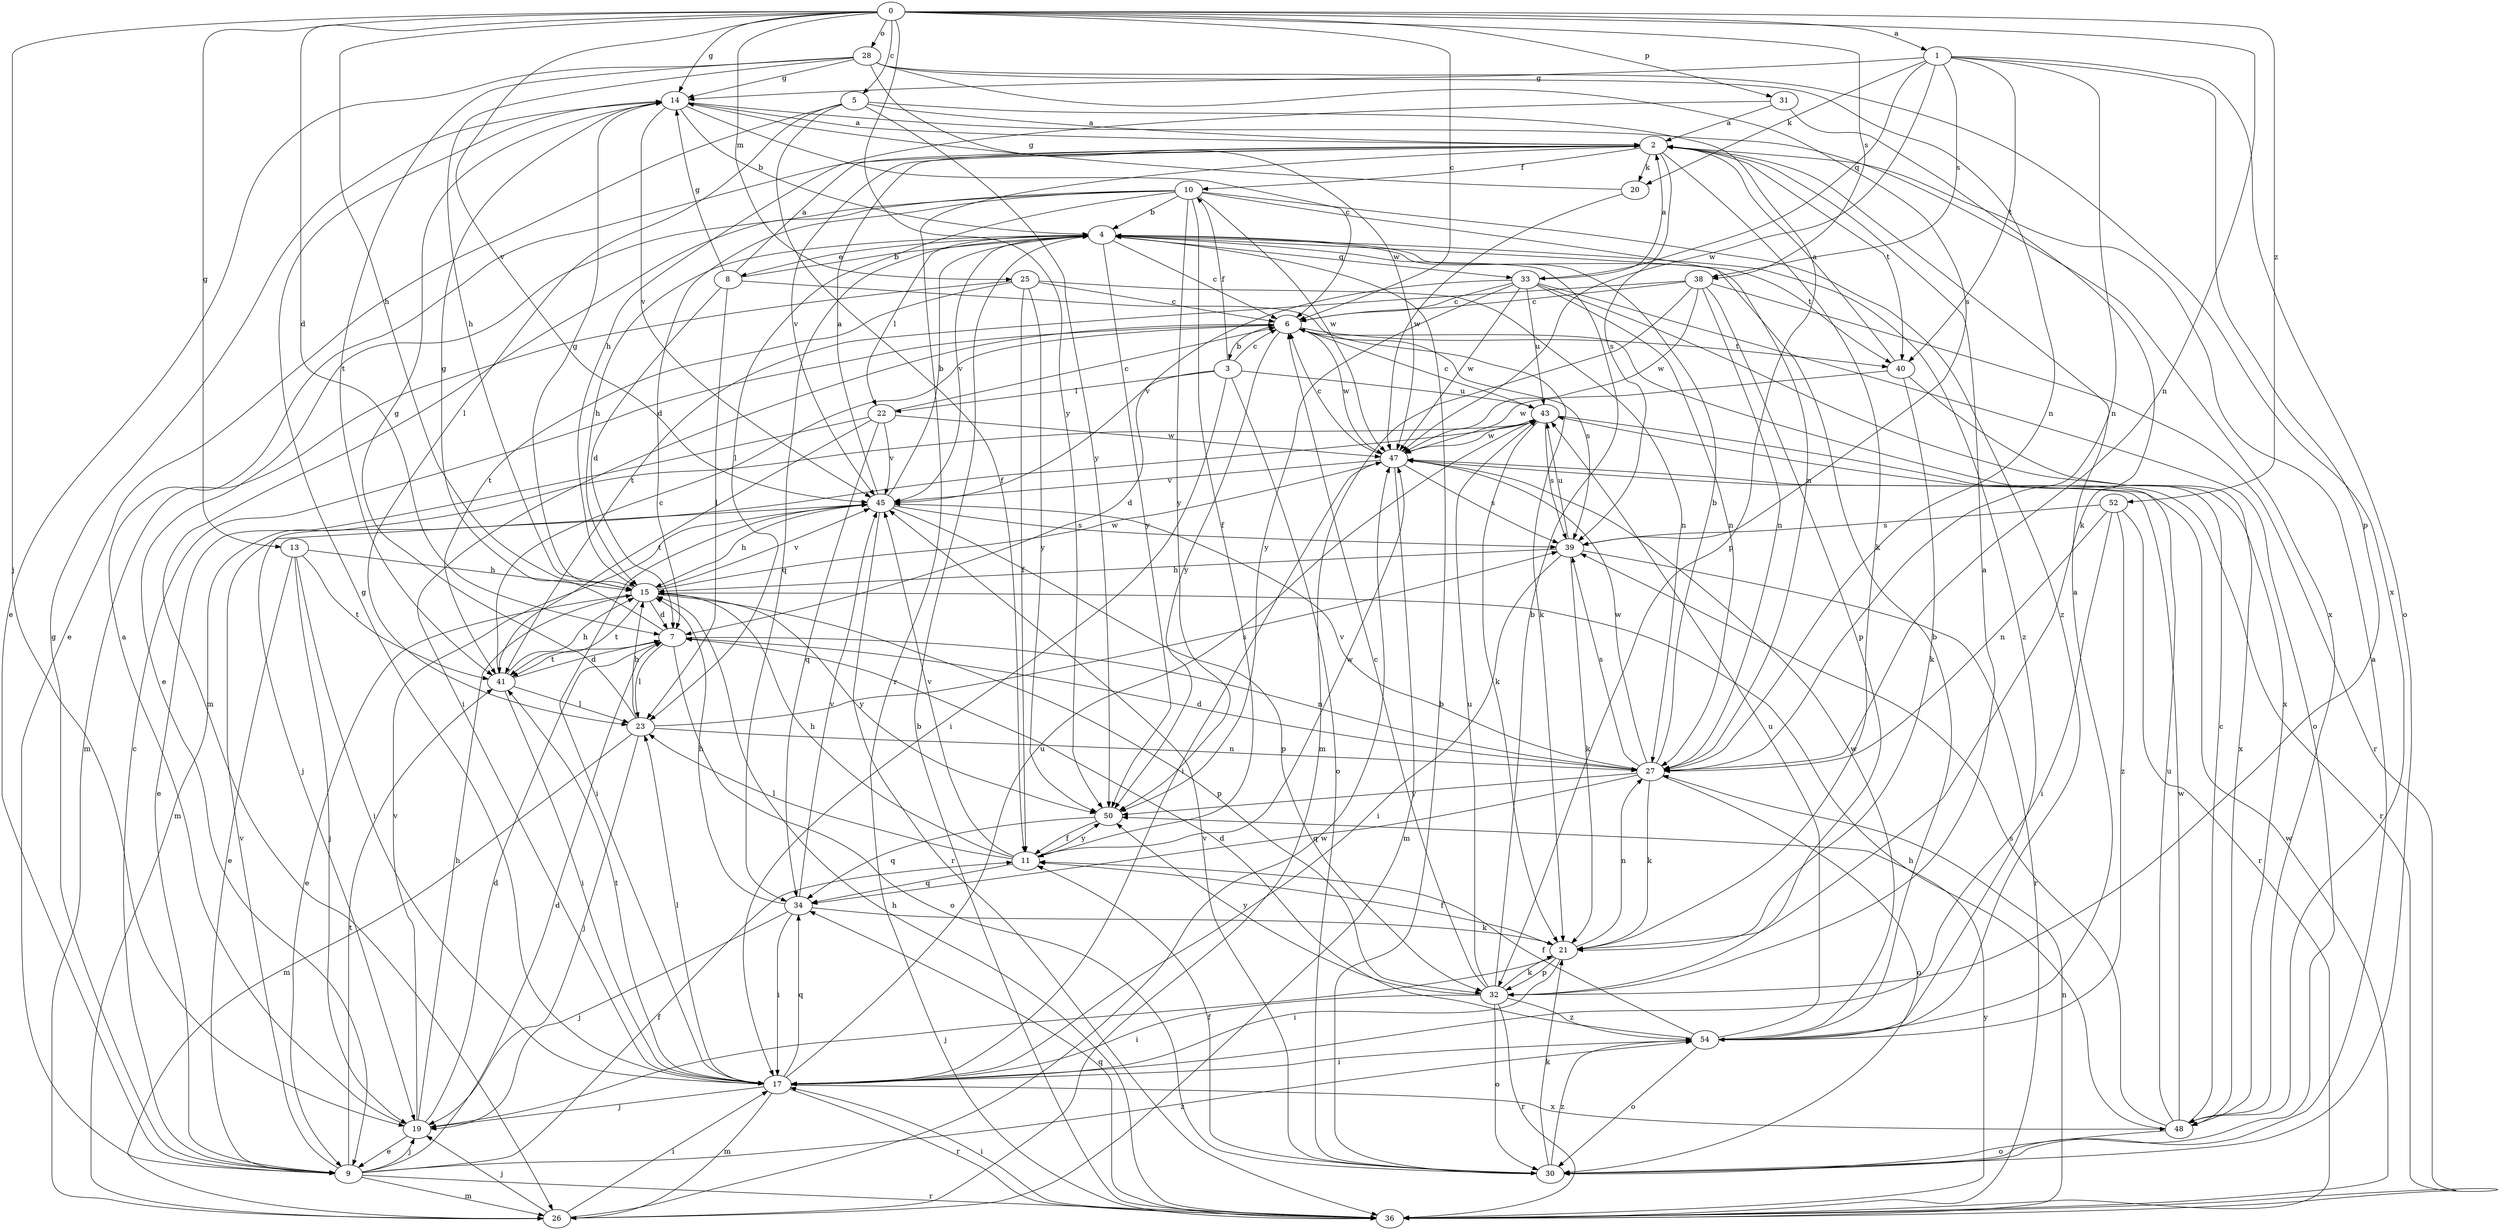 strict digraph  {
0;
1;
2;
3;
4;
5;
6;
7;
8;
9;
10;
11;
13;
14;
15;
17;
19;
20;
21;
22;
23;
25;
26;
27;
28;
30;
31;
32;
33;
34;
36;
38;
39;
40;
41;
43;
45;
47;
48;
50;
52;
54;
0 -> 1  [label=a];
0 -> 5  [label=c];
0 -> 6  [label=c];
0 -> 7  [label=d];
0 -> 13  [label=g];
0 -> 14  [label=g];
0 -> 15  [label=h];
0 -> 19  [label=j];
0 -> 25  [label=m];
0 -> 27  [label=n];
0 -> 28  [label=o];
0 -> 31  [label=p];
0 -> 38  [label=s];
0 -> 45  [label=v];
0 -> 50  [label=y];
0 -> 52  [label=z];
1 -> 14  [label=g];
1 -> 20  [label=k];
1 -> 27  [label=n];
1 -> 30  [label=o];
1 -> 32  [label=p];
1 -> 33  [label=q];
1 -> 38  [label=s];
1 -> 40  [label=t];
1 -> 47  [label=w];
2 -> 10  [label=f];
2 -> 20  [label=k];
2 -> 21  [label=k];
2 -> 36  [label=r];
2 -> 39  [label=s];
2 -> 40  [label=t];
2 -> 45  [label=v];
3 -> 6  [label=c];
3 -> 7  [label=d];
3 -> 10  [label=f];
3 -> 17  [label=i];
3 -> 22  [label=l];
3 -> 30  [label=o];
3 -> 43  [label=u];
4 -> 6  [label=c];
4 -> 8  [label=e];
4 -> 15  [label=h];
4 -> 22  [label=l];
4 -> 33  [label=q];
4 -> 34  [label=q];
4 -> 40  [label=t];
4 -> 45  [label=v];
4 -> 50  [label=y];
4 -> 54  [label=z];
5 -> 2  [label=a];
5 -> 9  [label=e];
5 -> 11  [label=f];
5 -> 23  [label=l];
5 -> 32  [label=p];
5 -> 50  [label=y];
6 -> 3  [label=b];
6 -> 17  [label=i];
6 -> 39  [label=s];
6 -> 40  [label=t];
6 -> 47  [label=w];
6 -> 50  [label=y];
7 -> 14  [label=g];
7 -> 23  [label=l];
7 -> 27  [label=n];
7 -> 30  [label=o];
7 -> 41  [label=t];
8 -> 2  [label=a];
8 -> 4  [label=b];
8 -> 7  [label=d];
8 -> 14  [label=g];
8 -> 21  [label=k];
8 -> 23  [label=l];
9 -> 6  [label=c];
9 -> 7  [label=d];
9 -> 11  [label=f];
9 -> 14  [label=g];
9 -> 19  [label=j];
9 -> 26  [label=m];
9 -> 36  [label=r];
9 -> 41  [label=t];
9 -> 45  [label=v];
9 -> 54  [label=z];
10 -> 4  [label=b];
10 -> 7  [label=d];
10 -> 9  [label=e];
10 -> 11  [label=f];
10 -> 23  [label=l];
10 -> 26  [label=m];
10 -> 27  [label=n];
10 -> 47  [label=w];
10 -> 50  [label=y];
10 -> 54  [label=z];
11 -> 15  [label=h];
11 -> 23  [label=l];
11 -> 34  [label=q];
11 -> 45  [label=v];
11 -> 47  [label=w];
11 -> 50  [label=y];
13 -> 9  [label=e];
13 -> 15  [label=h];
13 -> 17  [label=i];
13 -> 19  [label=j];
13 -> 41  [label=t];
14 -> 2  [label=a];
14 -> 4  [label=b];
14 -> 6  [label=c];
14 -> 45  [label=v];
14 -> 48  [label=x];
15 -> 7  [label=d];
15 -> 9  [label=e];
15 -> 14  [label=g];
15 -> 32  [label=p];
15 -> 41  [label=t];
15 -> 45  [label=v];
15 -> 47  [label=w];
15 -> 50  [label=y];
17 -> 14  [label=g];
17 -> 19  [label=j];
17 -> 23  [label=l];
17 -> 26  [label=m];
17 -> 34  [label=q];
17 -> 36  [label=r];
17 -> 41  [label=t];
17 -> 43  [label=u];
17 -> 48  [label=x];
19 -> 2  [label=a];
19 -> 7  [label=d];
19 -> 9  [label=e];
19 -> 15  [label=h];
19 -> 45  [label=v];
20 -> 14  [label=g];
20 -> 47  [label=w];
21 -> 11  [label=f];
21 -> 17  [label=i];
21 -> 19  [label=j];
21 -> 27  [label=n];
21 -> 32  [label=p];
22 -> 6  [label=c];
22 -> 9  [label=e];
22 -> 34  [label=q];
22 -> 41  [label=t];
22 -> 45  [label=v];
22 -> 47  [label=w];
23 -> 14  [label=g];
23 -> 15  [label=h];
23 -> 19  [label=j];
23 -> 26  [label=m];
23 -> 27  [label=n];
23 -> 39  [label=s];
25 -> 6  [label=c];
25 -> 11  [label=f];
25 -> 26  [label=m];
25 -> 27  [label=n];
25 -> 41  [label=t];
25 -> 50  [label=y];
26 -> 17  [label=i];
26 -> 19  [label=j];
26 -> 47  [label=w];
27 -> 4  [label=b];
27 -> 7  [label=d];
27 -> 21  [label=k];
27 -> 30  [label=o];
27 -> 34  [label=q];
27 -> 39  [label=s];
27 -> 45  [label=v];
27 -> 47  [label=w];
27 -> 50  [label=y];
28 -> 9  [label=e];
28 -> 14  [label=g];
28 -> 15  [label=h];
28 -> 27  [label=n];
28 -> 39  [label=s];
28 -> 41  [label=t];
28 -> 47  [label=w];
28 -> 48  [label=x];
30 -> 2  [label=a];
30 -> 4  [label=b];
30 -> 11  [label=f];
30 -> 21  [label=k];
30 -> 45  [label=v];
30 -> 54  [label=z];
31 -> 2  [label=a];
31 -> 15  [label=h];
31 -> 21  [label=k];
32 -> 2  [label=a];
32 -> 4  [label=b];
32 -> 6  [label=c];
32 -> 17  [label=i];
32 -> 21  [label=k];
32 -> 30  [label=o];
32 -> 36  [label=r];
32 -> 43  [label=u];
32 -> 50  [label=y];
32 -> 54  [label=z];
33 -> 2  [label=a];
33 -> 6  [label=c];
33 -> 27  [label=n];
33 -> 30  [label=o];
33 -> 43  [label=u];
33 -> 45  [label=v];
33 -> 47  [label=w];
33 -> 48  [label=x];
33 -> 50  [label=y];
34 -> 15  [label=h];
34 -> 17  [label=i];
34 -> 19  [label=j];
34 -> 21  [label=k];
34 -> 45  [label=v];
36 -> 4  [label=b];
36 -> 15  [label=h];
36 -> 17  [label=i];
36 -> 27  [label=n];
36 -> 34  [label=q];
36 -> 47  [label=w];
36 -> 50  [label=y];
38 -> 6  [label=c];
38 -> 26  [label=m];
38 -> 27  [label=n];
38 -> 32  [label=p];
38 -> 36  [label=r];
38 -> 41  [label=t];
38 -> 47  [label=w];
39 -> 15  [label=h];
39 -> 17  [label=i];
39 -> 21  [label=k];
39 -> 36  [label=r];
39 -> 43  [label=u];
40 -> 2  [label=a];
40 -> 21  [label=k];
40 -> 47  [label=w];
40 -> 48  [label=x];
41 -> 6  [label=c];
41 -> 7  [label=d];
41 -> 15  [label=h];
41 -> 17  [label=i];
41 -> 23  [label=l];
43 -> 6  [label=c];
43 -> 19  [label=j];
43 -> 21  [label=k];
43 -> 26  [label=m];
43 -> 36  [label=r];
43 -> 39  [label=s];
43 -> 47  [label=w];
45 -> 2  [label=a];
45 -> 4  [label=b];
45 -> 15  [label=h];
45 -> 17  [label=i];
45 -> 32  [label=p];
45 -> 36  [label=r];
45 -> 39  [label=s];
47 -> 6  [label=c];
47 -> 17  [label=i];
47 -> 26  [label=m];
47 -> 39  [label=s];
47 -> 45  [label=v];
48 -> 6  [label=c];
48 -> 15  [label=h];
48 -> 30  [label=o];
48 -> 39  [label=s];
48 -> 43  [label=u];
48 -> 47  [label=w];
50 -> 11  [label=f];
50 -> 34  [label=q];
52 -> 17  [label=i];
52 -> 27  [label=n];
52 -> 36  [label=r];
52 -> 39  [label=s];
52 -> 54  [label=z];
54 -> 2  [label=a];
54 -> 4  [label=b];
54 -> 7  [label=d];
54 -> 11  [label=f];
54 -> 17  [label=i];
54 -> 30  [label=o];
54 -> 43  [label=u];
54 -> 47  [label=w];
}
